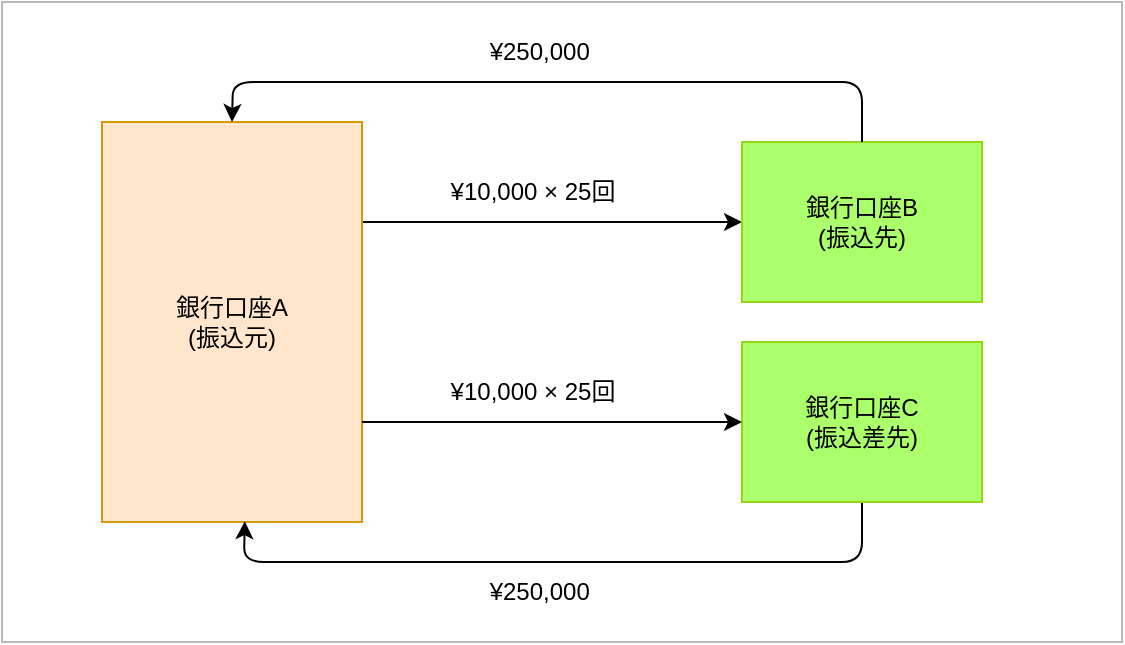 <mxfile>
    <diagram id="dPMMJRdg5JLt45Wqnjq1" name="01. 銀行自動振込_概要">
        <mxGraphModel dx="2074" dy="774" grid="1" gridSize="10" guides="1" tooltips="1" connect="1" arrows="1" fold="1" page="1" pageScale="1" pageWidth="827" pageHeight="1169" math="0" shadow="0">
            <root>
                <mxCell id="0"/>
                <mxCell id="1" parent="0"/>
                <mxCell id="Xm48zaGhf7QxOMZu0G9E-1" value="" style="rounded=0;whiteSpace=wrap;html=1;strokeColor=#BABABA;" parent="1" vertex="1">
                    <mxGeometry x="30" y="20" width="560" height="320" as="geometry"/>
                </mxCell>
                <mxCell id="uZalpt71huJ9y8oAyIF0-3" style="edgeStyle=none;html=1;exitX=1;exitY=0.25;exitDx=0;exitDy=0;" parent="1" source="Xm48zaGhf7QxOMZu0G9E-3" target="uZalpt71huJ9y8oAyIF0-1" edge="1">
                    <mxGeometry relative="1" as="geometry"/>
                </mxCell>
                <mxCell id="Xm48zaGhf7QxOMZu0G9E-3" value="銀行口座A&lt;br&gt;(振込元)&lt;br&gt;" style="rounded=0;whiteSpace=wrap;html=1;fillColor=#ffe6cc;strokeColor=#d79b00;" parent="1" vertex="1">
                    <mxGeometry x="80" y="80" width="130" height="200" as="geometry"/>
                </mxCell>
                <mxCell id="uZalpt71huJ9y8oAyIF0-1" value="銀行口座B&lt;br style=&quot;border-color: var(--border-color);&quot;&gt;(振込先)" style="rounded=0;whiteSpace=wrap;html=1;fillColor=#ABFF6B;strokeColor=#97D718;" parent="1" vertex="1">
                    <mxGeometry x="400" y="90" width="120" height="80" as="geometry"/>
                </mxCell>
                <mxCell id="uZalpt71huJ9y8oAyIF0-11" style="edgeStyle=none;html=1;exitX=0.5;exitY=1;exitDx=0;exitDy=0;entryX=0.549;entryY=0.998;entryDx=0;entryDy=0;entryPerimeter=0;" parent="1" source="uZalpt71huJ9y8oAyIF0-2" target="Xm48zaGhf7QxOMZu0G9E-3" edge="1">
                    <mxGeometry relative="1" as="geometry">
                        <Array as="points">
                            <mxPoint x="460" y="300"/>
                            <mxPoint x="300" y="300"/>
                            <mxPoint x="151" y="300"/>
                        </Array>
                    </mxGeometry>
                </mxCell>
                <mxCell id="uZalpt71huJ9y8oAyIF0-2" value="銀行口座C&lt;br style=&quot;border-color: var(--border-color);&quot;&gt;(振込差先)" style="rounded=0;whiteSpace=wrap;html=1;fillColor=#ABFF6B;strokeColor=#97D718;" parent="1" vertex="1">
                    <mxGeometry x="400" y="190" width="120" height="80" as="geometry"/>
                </mxCell>
                <mxCell id="uZalpt71huJ9y8oAyIF0-4" value="¥10,000 × 25回" style="text;html=1;align=center;verticalAlign=middle;resizable=0;points=[];autosize=1;strokeColor=none;fillColor=none;" parent="1" vertex="1">
                    <mxGeometry x="240" y="100" width="110" height="30" as="geometry"/>
                </mxCell>
                <mxCell id="uZalpt71huJ9y8oAyIF0-5" style="edgeStyle=none;html=1;" parent="1" edge="1">
                    <mxGeometry relative="1" as="geometry">
                        <mxPoint x="210" y="230" as="sourcePoint"/>
                        <mxPoint x="400" y="230" as="targetPoint"/>
                    </mxGeometry>
                </mxCell>
                <mxCell id="uZalpt71huJ9y8oAyIF0-6" value="¥10,000 × 25回" style="text;html=1;align=center;verticalAlign=middle;resizable=0;points=[];autosize=1;strokeColor=none;fillColor=none;" parent="1" vertex="1">
                    <mxGeometry x="240" y="200" width="110" height="30" as="geometry"/>
                </mxCell>
                <mxCell id="uZalpt71huJ9y8oAyIF0-12" value="¥250,000&amp;nbsp;" style="text;html=1;align=center;verticalAlign=middle;resizable=0;points=[];autosize=1;strokeColor=none;fillColor=none;" parent="1" vertex="1">
                    <mxGeometry x="260" y="300" width="80" height="30" as="geometry"/>
                </mxCell>
                <mxCell id="uZalpt71huJ9y8oAyIF0-13" style="edgeStyle=none;html=1;exitX=0.5;exitY=0;exitDx=0;exitDy=0;entryX=0.5;entryY=0;entryDx=0;entryDy=0;" parent="1" source="uZalpt71huJ9y8oAyIF0-1" target="Xm48zaGhf7QxOMZu0G9E-3" edge="1">
                    <mxGeometry relative="1" as="geometry">
                        <mxPoint x="454.5" y="30.0" as="sourcePoint"/>
                        <mxPoint x="145.87" y="39.6" as="targetPoint"/>
                        <Array as="points">
                            <mxPoint x="460" y="60"/>
                            <mxPoint x="294.5" y="60"/>
                            <mxPoint x="145.5" y="60"/>
                        </Array>
                    </mxGeometry>
                </mxCell>
                <mxCell id="uZalpt71huJ9y8oAyIF0-14" value="¥250,000&amp;nbsp;" style="text;html=1;align=center;verticalAlign=middle;resizable=0;points=[];autosize=1;strokeColor=none;fillColor=none;" parent="1" vertex="1">
                    <mxGeometry x="260" y="30" width="80" height="30" as="geometry"/>
                </mxCell>
            </root>
        </mxGraphModel>
    </diagram>
    <diagram id="BepyrQg0xPVcsIh-M2C7" name="02. 銀行自動振込_AWS構成図">
        <mxGraphModel dx="1728" dy="645" grid="1" gridSize="10" guides="1" tooltips="1" connect="1" arrows="1" fold="1" page="1" pageScale="1" pageWidth="827" pageHeight="1169" math="0" shadow="0">
            <root>
                <mxCell id="0"/>
                <mxCell id="1" parent="0"/>
                <mxCell id="z4UaXMV7KJAGXGOHQPKC-1" value="" style="rounded=0;whiteSpace=wrap;html=1;strokeColor=#E3E3E3;" vertex="1" parent="1">
                    <mxGeometry x="40" y="40" width="640" height="400" as="geometry"/>
                </mxCell>
                <mxCell id="z4UaXMV7KJAGXGOHQPKC-26" value="" style="sketch=0;points=[[0,0,0],[0.25,0,0],[0.5,0,0],[0.75,0,0],[1,0,0],[0,1,0],[0.25,1,0],[0.5,1,0],[0.75,1,0],[1,1,0],[0,0.25,0],[0,0.5,0],[0,0.75,0],[1,0.25,0],[1,0.5,0],[1,0.75,0]];outlineConnect=0;fontColor=#232F3E;gradientColor=#F78E04;gradientDirection=north;fillColor=#D05C17;strokeColor=#ffffff;dashed=0;verticalLabelPosition=bottom;verticalAlign=top;align=center;html=1;fontSize=12;fontStyle=0;aspect=fixed;shape=mxgraph.aws4.resourceIcon;resIcon=mxgraph.aws4.ecr;" vertex="1" parent="1">
                    <mxGeometry x="220" y="137.5" width="78" height="78" as="geometry"/>
                </mxCell>
                <mxCell id="z4UaXMV7KJAGXGOHQPKC-27" value="ECR" style="text;html=1;align=center;verticalAlign=middle;resizable=0;points=[];autosize=1;strokeColor=none;fillColor=none;" vertex="1" parent="1">
                    <mxGeometry x="234" y="215.5" width="50" height="30" as="geometry"/>
                </mxCell>
                <mxCell id="z4UaXMV7KJAGXGOHQPKC-28" value="" style="sketch=0;points=[[0,0,0],[0.25,0,0],[0.5,0,0],[0.75,0,0],[1,0,0],[0,1,0],[0.25,1,0],[0.5,1,0],[0.75,1,0],[1,1,0],[0,0.25,0],[0,0.5,0],[0,0.75,0],[1,0.25,0],[1,0.5,0],[1,0.75,0]];outlineConnect=0;fontColor=#232F3E;gradientColor=#F78E04;gradientDirection=north;fillColor=#D05C17;strokeColor=#ffffff;dashed=0;verticalLabelPosition=bottom;verticalAlign=top;align=center;html=1;fontSize=12;fontStyle=0;aspect=fixed;shape=mxgraph.aws4.resourceIcon;resIcon=mxgraph.aws4.lambda;" vertex="1" parent="1">
                    <mxGeometry x="382" y="137.5" width="78" height="78" as="geometry"/>
                </mxCell>
                <mxCell id="z4UaXMV7KJAGXGOHQPKC-29" value="Lambda" style="text;html=1;align=center;verticalAlign=middle;resizable=0;points=[];autosize=1;strokeColor=none;fillColor=none;" vertex="1" parent="1">
                    <mxGeometry x="386" y="215.5" width="70" height="30" as="geometry"/>
                </mxCell>
                <mxCell id="z4UaXMV7KJAGXGOHQPKC-30" value="" style="edgeStyle=orthogonalEdgeStyle;html=1;endArrow=block;elbow=vertical;startArrow=none;endFill=1;strokeColor=#545B64;rounded=0;" edge="1" parent="1" source="z4UaXMV7KJAGXGOHQPKC-26" target="z4UaXMV7KJAGXGOHQPKC-28">
                    <mxGeometry width="100" relative="1" as="geometry">
                        <mxPoint x="209" y="96.16" as="sourcePoint"/>
                        <mxPoint x="259" y="97" as="targetPoint"/>
                    </mxGeometry>
                </mxCell>
                <mxCell id="z4UaXMV7KJAGXGOHQPKC-31" value="deploy" style="edgeLabel;html=1;align=center;verticalAlign=middle;resizable=0;points=[];" vertex="1" connectable="0" parent="z4UaXMV7KJAGXGOHQPKC-30">
                    <mxGeometry x="-0.187" relative="1" as="geometry">
                        <mxPoint as="offset"/>
                    </mxGeometry>
                </mxCell>
                <mxCell id="z4UaXMV7KJAGXGOHQPKC-32" value="EventBridge" style="text;html=1;align=center;verticalAlign=middle;resizable=0;points=[];autosize=1;strokeColor=none;fillColor=none;" vertex="1" parent="1">
                    <mxGeometry x="292" y="348" width="90" height="30" as="geometry"/>
                </mxCell>
                <mxCell id="YAGCTzeoxnFs9dbpK2Mk-12" style="edgeStyle=none;html=1;exitX=0.5;exitY=0;exitDx=0;exitDy=0;exitPerimeter=0;entryX=0;entryY=0.75;entryDx=0;entryDy=0;entryPerimeter=0;" edge="1" parent="1" source="z4UaXMV7KJAGXGOHQPKC-33" target="z4UaXMV7KJAGXGOHQPKC-28">
                    <mxGeometry relative="1" as="geometry"/>
                </mxCell>
                <mxCell id="YAGCTzeoxnFs9dbpK2Mk-13" value="trigger" style="edgeLabel;html=1;align=center;verticalAlign=middle;resizable=0;points=[];" vertex="1" connectable="0" parent="YAGCTzeoxnFs9dbpK2Mk-12">
                    <mxGeometry x="-0.136" y="-1" relative="1" as="geometry">
                        <mxPoint y="-3" as="offset"/>
                    </mxGeometry>
                </mxCell>
                <mxCell id="z4UaXMV7KJAGXGOHQPKC-33" value="" style="sketch=0;points=[[0,0,0],[0.25,0,0],[0.5,0,0],[0.75,0,0],[1,0,0],[0,1,0],[0.25,1,0],[0.5,1,0],[0.75,1,0],[1,1,0],[0,0.25,0],[0,0.5,0],[0,0.75,0],[1,0.25,0],[1,0.5,0],[1,0.75,0]];outlineConnect=0;fontColor=#232F3E;gradientColor=#FF4F8B;gradientDirection=north;fillColor=#BC1356;strokeColor=#ffffff;dashed=0;verticalLabelPosition=bottom;verticalAlign=top;align=center;html=1;fontSize=12;fontStyle=0;aspect=fixed;shape=mxgraph.aws4.resourceIcon;resIcon=mxgraph.aws4.eventbridge;" vertex="1" parent="1">
                    <mxGeometry x="297" y="270" width="78" height="78" as="geometry"/>
                </mxCell>
                <mxCell id="z4UaXMV7KJAGXGOHQPKC-37" value="" style="sketch=0;outlineConnect=0;fontColor=#232F3E;gradientColor=none;fillColor=#232F3D;strokeColor=none;dashed=0;verticalLabelPosition=bottom;verticalAlign=top;align=center;html=1;fontSize=12;fontStyle=0;aspect=fixed;pointerEvents=1;shape=mxgraph.aws4.user;" vertex="1" parent="1">
                    <mxGeometry x="50" y="154.5" width="44" height="44" as="geometry"/>
                </mxCell>
                <mxCell id="z4UaXMV7KJAGXGOHQPKC-38" value="" style="edgeStyle=orthogonalEdgeStyle;html=1;endArrow=block;elbow=vertical;startArrow=none;endFill=1;strokeColor=#545B64;rounded=0;" edge="1" parent="1" source="z4UaXMV7KJAGXGOHQPKC-37" target="z4UaXMV7KJAGXGOHQPKC-26">
                    <mxGeometry width="100" relative="1" as="geometry">
                        <mxPoint x="94" y="184.36" as="sourcePoint"/>
                        <mxPoint x="194" y="184.36" as="targetPoint"/>
                    </mxGeometry>
                </mxCell>
                <mxCell id="z4UaXMV7KJAGXGOHQPKC-39" value="push" style="edgeLabel;html=1;align=center;verticalAlign=middle;resizable=0;points=[];" vertex="1" connectable="0" parent="z4UaXMV7KJAGXGOHQPKC-38">
                    <mxGeometry x="-0.127" y="-1" relative="1" as="geometry">
                        <mxPoint y="-2" as="offset"/>
                    </mxGeometry>
                </mxCell>
                <mxCell id="z4UaXMV7KJAGXGOHQPKC-40" value="" style="shape=mxgraph.signs.travel.bank;html=1;pointerEvents=1;fillColor=#000000;strokeColor=none;verticalLabelPosition=bottom;verticalAlign=top;align=center;" vertex="1" parent="1">
                    <mxGeometry x="600" y="120.5" width="64.5" height="86" as="geometry"/>
                </mxCell>
                <mxCell id="z4UaXMV7KJAGXGOHQPKC-43" value="銀行A" style="text;html=1;align=center;verticalAlign=middle;resizable=0;points=[];autosize=1;strokeColor=none;fillColor=none;" vertex="1" parent="1">
                    <mxGeometry x="600.25" y="208.5" width="60" height="30" as="geometry"/>
                </mxCell>
                <mxCell id="z4UaXMV7KJAGXGOHQPKC-44" value="AWS Cloud" style="points=[[0,0],[0.25,0],[0.5,0],[0.75,0],[1,0],[1,0.25],[1,0.5],[1,0.75],[1,1],[0.75,1],[0.5,1],[0.25,1],[0,1],[0,0.75],[0,0.5],[0,0.25]];outlineConnect=0;gradientColor=none;html=1;whiteSpace=wrap;fontSize=12;fontStyle=0;container=1;pointerEvents=0;collapsible=0;recursiveResize=0;shape=mxgraph.aws4.group;grIcon=mxgraph.aws4.group_aws_cloud_alt;strokeColor=#232F3E;fillColor=none;verticalAlign=top;align=left;spacingLeft=30;fontColor=#232F3E;dashed=0;" vertex="1" parent="1">
                    <mxGeometry x="129" y="80" width="420" height="320" as="geometry"/>
                </mxCell>
                <mxCell id="YAGCTzeoxnFs9dbpK2Mk-9" value="" style="edgeStyle=orthogonalEdgeStyle;html=1;endArrow=block;elbow=vertical;startArrow=none;endFill=1;strokeColor=#545B64;rounded=0;entryX=0.03;entryY=0.65;entryDx=0;entryDy=0;entryPerimeter=0;" edge="1" parent="1" source="z4UaXMV7KJAGXGOHQPKC-28" target="z4UaXMV7KJAGXGOHQPKC-40">
                    <mxGeometry width="100" relative="1" as="geometry">
                        <mxPoint x="480" y="176.21" as="sourcePoint"/>
                        <mxPoint x="580" y="176.21" as="targetPoint"/>
                    </mxGeometry>
                </mxCell>
                <mxCell id="YAGCTzeoxnFs9dbpK2Mk-10" value="処理実行" style="edgeLabel;html=1;align=center;verticalAlign=middle;resizable=0;points=[];" vertex="1" connectable="0" parent="YAGCTzeoxnFs9dbpK2Mk-9">
                    <mxGeometry x="-0.169" relative="1" as="geometry">
                        <mxPoint x="2" as="offset"/>
                    </mxGeometry>
                </mxCell>
            </root>
        </mxGraphModel>
    </diagram>
    <diagram id="bKOAG_Rpd42CqfAav-uh" name="ページ1">
        <mxGraphModel dx="794" dy="774" grid="1" gridSize="10" guides="1" tooltips="1" connect="1" arrows="1" fold="1" page="1" pageScale="1" pageWidth="827" pageHeight="1169" background="#ffffff" math="0" shadow="1">
            <root>
                <mxCell id="0"/>
                <mxCell id="1" parent="0"/>
                <mxCell id="90" value="" style="rounded=0;whiteSpace=wrap;html=1;" parent="1" vertex="1">
                    <mxGeometry x="40" y="40" width="400" height="290" as="geometry"/>
                </mxCell>
                <mxCell id="68" style="edgeStyle=none;html=1;exitX=0.5;exitY=1;exitDx=0;exitDy=0;entryX=0.5;entryY=0;entryDx=0;entryDy=0;" parent="1" source="61" target="66" edge="1">
                    <mxGeometry relative="1" as="geometry">
                        <Array as="points">
                            <mxPoint x="120" y="130"/>
                            <mxPoint x="240" y="130"/>
                        </Array>
                    </mxGeometry>
                </mxCell>
                <mxCell id="61" value="機種1" style="rounded=0;whiteSpace=wrap;html=1;fillColor=#ffe6cc;strokeColor=#d79b00;" parent="1" vertex="1">
                    <mxGeometry x="80" y="80" width="80" height="30" as="geometry"/>
                </mxCell>
                <mxCell id="69" style="edgeStyle=none;html=1;exitX=0.5;exitY=1;exitDx=0;exitDy=0;entryX=0.5;entryY=0;entryDx=0;entryDy=0;" parent="1" source="62" target="66" edge="1">
                    <mxGeometry relative="1" as="geometry"/>
                </mxCell>
                <mxCell id="62" value="機種2" style="rounded=0;whiteSpace=wrap;html=1;fillColor=#ffe6cc;strokeColor=#d79b00;" parent="1" vertex="1">
                    <mxGeometry x="200" y="80" width="80" height="30" as="geometry"/>
                </mxCell>
                <mxCell id="70" style="edgeStyle=none;html=1;exitX=0.5;exitY=1;exitDx=0;exitDy=0;entryX=0.5;entryY=0;entryDx=0;entryDy=0;" parent="1" source="65" target="66" edge="1">
                    <mxGeometry relative="1" as="geometry">
                        <Array as="points">
                            <mxPoint x="360" y="130"/>
                            <mxPoint x="240" y="130"/>
                        </Array>
                    </mxGeometry>
                </mxCell>
                <mxCell id="65" value="機種3" style="rounded=0;whiteSpace=wrap;html=1;fillColor=#ffe6cc;strokeColor=#d79b00;" parent="1" vertex="1">
                    <mxGeometry x="320" y="80" width="80" height="30" as="geometry"/>
                </mxCell>
                <mxCell id="66" value="TelnetSession" style="rounded=0;whiteSpace=wrap;html=1;fillColor=#f8cecc;strokeColor=#b85450;" parent="1" vertex="1">
                    <mxGeometry x="180" y="160" width="120" height="30" as="geometry"/>
                </mxCell>
                <mxCell id="88" value="&lt;div style=&quot;&quot;&gt;・全機種が使用する&lt;/div&gt;&lt;div style=&quot;&quot;&gt;・機種特有の処理が入っている&lt;/div&gt;&lt;div style=&quot;&quot;&gt;&lt;span style=&quot;background-color: initial;&quot;&gt;・機種追加により修正作業が発生する&lt;/span&gt;&lt;/div&gt;" style="shape=note;whiteSpace=wrap;html=1;backgroundOutline=1;darkOpacity=0.05;fillColor=#f5f5f5;fontColor=#333333;strokeColor=#666666;align=left;verticalAlign=top;" parent="1" vertex="1">
                    <mxGeometry x="140" y="240" width="226" height="60" as="geometry"/>
                </mxCell>
                <mxCell id="89" value="" style="shape=flexArrow;endArrow=classic;html=1;" parent="1" edge="1">
                    <mxGeometry width="50" height="50" relative="1" as="geometry">
                        <mxPoint x="239.71" y="200" as="sourcePoint"/>
                        <mxPoint x="239.71" y="230" as="targetPoint"/>
                    </mxGeometry>
                </mxCell>
            </root>
        </mxGraphModel>
    </diagram>
</mxfile>
